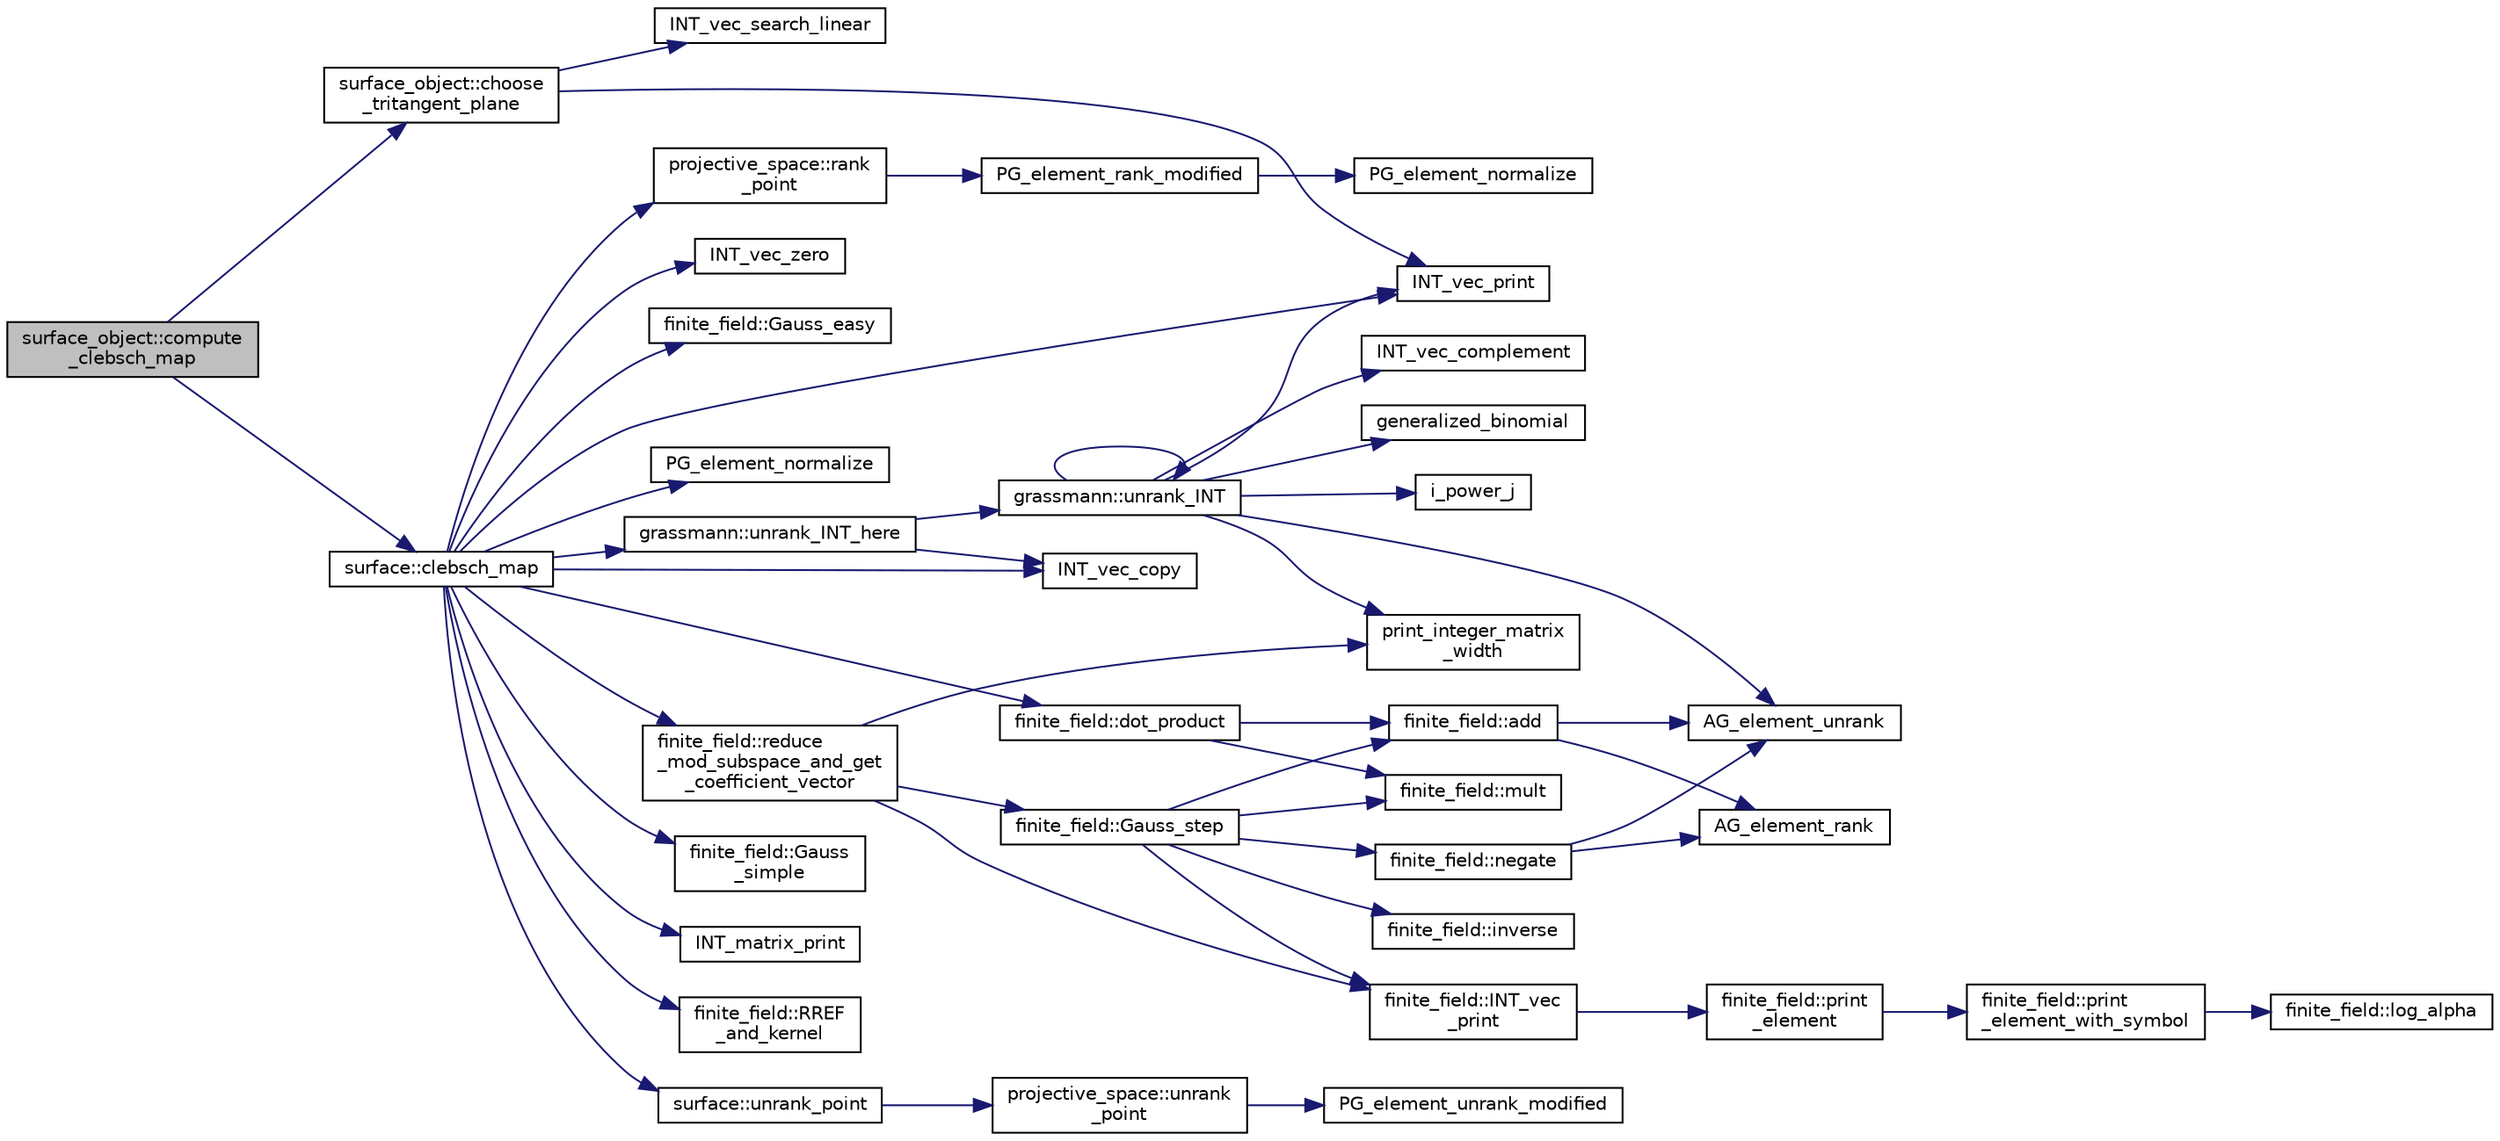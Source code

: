 digraph "surface_object::compute_clebsch_map"
{
  edge [fontname="Helvetica",fontsize="10",labelfontname="Helvetica",labelfontsize="10"];
  node [fontname="Helvetica",fontsize="10",shape=record];
  rankdir="LR";
  Node140 [label="surface_object::compute\l_clebsch_map",height=0.2,width=0.4,color="black", fillcolor="grey75", style="filled", fontcolor="black"];
  Node140 -> Node141 [color="midnightblue",fontsize="10",style="solid",fontname="Helvetica"];
  Node141 [label="surface_object::choose\l_tritangent_plane",height=0.2,width=0.4,color="black", fillcolor="white", style="filled",URL="$df/df8/classsurface__object.html#ab2ef53e96689bef3c028b381ef8d62e8"];
  Node141 -> Node142 [color="midnightblue",fontsize="10",style="solid",fontname="Helvetica"];
  Node142 [label="INT_vec_print",height=0.2,width=0.4,color="black", fillcolor="white", style="filled",URL="$df/dbf/sajeeb_8_c.html#a79a5901af0b47dd0d694109543c027fe"];
  Node141 -> Node143 [color="midnightblue",fontsize="10",style="solid",fontname="Helvetica"];
  Node143 [label="INT_vec_search_linear",height=0.2,width=0.4,color="black", fillcolor="white", style="filled",URL="$d5/de2/foundations_2data__structures_2data__structures_8h.html#ad0aa35e081da3ba3cc8841bf086ba9aa"];
  Node140 -> Node144 [color="midnightblue",fontsize="10",style="solid",fontname="Helvetica"];
  Node144 [label="surface::clebsch_map",height=0.2,width=0.4,color="black", fillcolor="white", style="filled",URL="$d5/d88/classsurface.html#ab69c3741436f4346b54e86e5d65118ca"];
  Node144 -> Node145 [color="midnightblue",fontsize="10",style="solid",fontname="Helvetica"];
  Node145 [label="grassmann::unrank_INT_here",height=0.2,width=0.4,color="black", fillcolor="white", style="filled",URL="$df/d02/classgrassmann.html#aa51bb30ed0feb7ad87d500b76e0b3cbe"];
  Node145 -> Node146 [color="midnightblue",fontsize="10",style="solid",fontname="Helvetica"];
  Node146 [label="grassmann::unrank_INT",height=0.2,width=0.4,color="black", fillcolor="white", style="filled",URL="$df/d02/classgrassmann.html#a32079405b95a6da2ba1420567d762d64"];
  Node146 -> Node147 [color="midnightblue",fontsize="10",style="solid",fontname="Helvetica"];
  Node147 [label="generalized_binomial",height=0.2,width=0.4,color="black", fillcolor="white", style="filled",URL="$d2/d7c/combinatorics_8_c.html#a24762dc22e45175d18ec1ec1d2556ae8"];
  Node146 -> Node148 [color="midnightblue",fontsize="10",style="solid",fontname="Helvetica"];
  Node148 [label="i_power_j",height=0.2,width=0.4,color="black", fillcolor="white", style="filled",URL="$de/dc5/algebra__and__number__theory_8h.html#a39b321523e8957d701618bb5cac542b5"];
  Node146 -> Node149 [color="midnightblue",fontsize="10",style="solid",fontname="Helvetica"];
  Node149 [label="AG_element_unrank",height=0.2,width=0.4,color="black", fillcolor="white", style="filled",URL="$d4/d67/geometry_8h.html#a4a33b86c87b2879b97cfa1327abe2885"];
  Node146 -> Node142 [color="midnightblue",fontsize="10",style="solid",fontname="Helvetica"];
  Node146 -> Node146 [color="midnightblue",fontsize="10",style="solid",fontname="Helvetica"];
  Node146 -> Node150 [color="midnightblue",fontsize="10",style="solid",fontname="Helvetica"];
  Node150 [label="INT_vec_complement",height=0.2,width=0.4,color="black", fillcolor="white", style="filled",URL="$d5/db4/io__and__os_8h.html#a2a0a724647575fcd3090c763985eb81a"];
  Node146 -> Node151 [color="midnightblue",fontsize="10",style="solid",fontname="Helvetica"];
  Node151 [label="print_integer_matrix\l_width",height=0.2,width=0.4,color="black", fillcolor="white", style="filled",URL="$d5/db4/io__and__os_8h.html#aa78f3e73fc2179251bd15adbcc31573f"];
  Node145 -> Node152 [color="midnightblue",fontsize="10",style="solid",fontname="Helvetica"];
  Node152 [label="INT_vec_copy",height=0.2,width=0.4,color="black", fillcolor="white", style="filled",URL="$df/dbf/sajeeb_8_c.html#ac2d875e27e009af6ec04d17254d11075"];
  Node144 -> Node153 [color="midnightblue",fontsize="10",style="solid",fontname="Helvetica"];
  Node153 [label="finite_field::Gauss\l_simple",height=0.2,width=0.4,color="black", fillcolor="white", style="filled",URL="$df/d5a/classfinite__field.html#aba4950590e24a1ce323f292cf47b3307"];
  Node144 -> Node154 [color="midnightblue",fontsize="10",style="solid",fontname="Helvetica"];
  Node154 [label="INT_matrix_print",height=0.2,width=0.4,color="black", fillcolor="white", style="filled",URL="$d5/db4/io__and__os_8h.html#afd4180a24bef3a2b584668a4eaf607ff"];
  Node144 -> Node155 [color="midnightblue",fontsize="10",style="solid",fontname="Helvetica"];
  Node155 [label="finite_field::RREF\l_and_kernel",height=0.2,width=0.4,color="black", fillcolor="white", style="filled",URL="$df/d5a/classfinite__field.html#afdf51a97d36ccddcf8f9f969c3a10ed8"];
  Node144 -> Node142 [color="midnightblue",fontsize="10",style="solid",fontname="Helvetica"];
  Node144 -> Node156 [color="midnightblue",fontsize="10",style="solid",fontname="Helvetica"];
  Node156 [label="finite_field::dot_product",height=0.2,width=0.4,color="black", fillcolor="white", style="filled",URL="$df/d5a/classfinite__field.html#aeb74732fc0776cb87ec8419e5ea7ad97"];
  Node156 -> Node157 [color="midnightblue",fontsize="10",style="solid",fontname="Helvetica"];
  Node157 [label="finite_field::mult",height=0.2,width=0.4,color="black", fillcolor="white", style="filled",URL="$df/d5a/classfinite__field.html#a24fb5917aa6d4d656fd855b7f44a13b0"];
  Node156 -> Node158 [color="midnightblue",fontsize="10",style="solid",fontname="Helvetica"];
  Node158 [label="finite_field::add",height=0.2,width=0.4,color="black", fillcolor="white", style="filled",URL="$df/d5a/classfinite__field.html#a8f12328a27500f3c7be0c849ebbc9d14"];
  Node158 -> Node149 [color="midnightblue",fontsize="10",style="solid",fontname="Helvetica"];
  Node158 -> Node159 [color="midnightblue",fontsize="10",style="solid",fontname="Helvetica"];
  Node159 [label="AG_element_rank",height=0.2,width=0.4,color="black", fillcolor="white", style="filled",URL="$d4/d67/geometry_8h.html#ab2ac908d07dd8038fd996e26bdc75c17"];
  Node144 -> Node160 [color="midnightblue",fontsize="10",style="solid",fontname="Helvetica"];
  Node160 [label="surface::unrank_point",height=0.2,width=0.4,color="black", fillcolor="white", style="filled",URL="$d5/d88/classsurface.html#a69c1875a5c1c69b9ad81a277dd99a0b3"];
  Node160 -> Node161 [color="midnightblue",fontsize="10",style="solid",fontname="Helvetica"];
  Node161 [label="projective_space::unrank\l_point",height=0.2,width=0.4,color="black", fillcolor="white", style="filled",URL="$d2/d17/classprojective__space.html#a3cb7917af4c5f1590b660d4bf907e0fa"];
  Node161 -> Node162 [color="midnightblue",fontsize="10",style="solid",fontname="Helvetica"];
  Node162 [label="PG_element_unrank_modified",height=0.2,width=0.4,color="black", fillcolor="white", style="filled",URL="$d4/d67/geometry_8h.html#a83ae9b605d496f6a90345303f6efae64"];
  Node144 -> Node163 [color="midnightblue",fontsize="10",style="solid",fontname="Helvetica"];
  Node163 [label="INT_vec_zero",height=0.2,width=0.4,color="black", fillcolor="white", style="filled",URL="$df/dbf/sajeeb_8_c.html#aa8c9c7977203577026080f546fe4980f"];
  Node144 -> Node152 [color="midnightblue",fontsize="10",style="solid",fontname="Helvetica"];
  Node144 -> Node164 [color="midnightblue",fontsize="10",style="solid",fontname="Helvetica"];
  Node164 [label="finite_field::Gauss_easy",height=0.2,width=0.4,color="black", fillcolor="white", style="filled",URL="$df/d5a/classfinite__field.html#a32761bf6c4a41f24b7193352127db8e7"];
  Node144 -> Node165 [color="midnightblue",fontsize="10",style="solid",fontname="Helvetica"];
  Node165 [label="PG_element_normalize",height=0.2,width=0.4,color="black", fillcolor="white", style="filled",URL="$d4/d67/geometry_8h.html#a5a4c3c1158bad6bab0d786c616bd0996"];
  Node144 -> Node166 [color="midnightblue",fontsize="10",style="solid",fontname="Helvetica"];
  Node166 [label="finite_field::reduce\l_mod_subspace_and_get\l_coefficient_vector",height=0.2,width=0.4,color="black", fillcolor="white", style="filled",URL="$df/d5a/classfinite__field.html#a544f968b15eb1f702097f41e01db256a"];
  Node166 -> Node167 [color="midnightblue",fontsize="10",style="solid",fontname="Helvetica"];
  Node167 [label="finite_field::INT_vec\l_print",height=0.2,width=0.4,color="black", fillcolor="white", style="filled",URL="$df/d5a/classfinite__field.html#a9c33a61dedc197e37b014b6f8dc07f06"];
  Node167 -> Node168 [color="midnightblue",fontsize="10",style="solid",fontname="Helvetica"];
  Node168 [label="finite_field::print\l_element",height=0.2,width=0.4,color="black", fillcolor="white", style="filled",URL="$df/d5a/classfinite__field.html#ab7d1f59c043d7696b8b47c92d0fedad5"];
  Node168 -> Node169 [color="midnightblue",fontsize="10",style="solid",fontname="Helvetica"];
  Node169 [label="finite_field::print\l_element_with_symbol",height=0.2,width=0.4,color="black", fillcolor="white", style="filled",URL="$df/d5a/classfinite__field.html#aa0180c961aa4a0a8934cb4dc82e38a4d"];
  Node169 -> Node170 [color="midnightblue",fontsize="10",style="solid",fontname="Helvetica"];
  Node170 [label="finite_field::log_alpha",height=0.2,width=0.4,color="black", fillcolor="white", style="filled",URL="$df/d5a/classfinite__field.html#a446a83ae0d281ddf44215626f0097305"];
  Node166 -> Node151 [color="midnightblue",fontsize="10",style="solid",fontname="Helvetica"];
  Node166 -> Node171 [color="midnightblue",fontsize="10",style="solid",fontname="Helvetica"];
  Node171 [label="finite_field::Gauss_step",height=0.2,width=0.4,color="black", fillcolor="white", style="filled",URL="$df/d5a/classfinite__field.html#a888228cd0bdf000bd4d44cf4d1ad62ce"];
  Node171 -> Node167 [color="midnightblue",fontsize="10",style="solid",fontname="Helvetica"];
  Node171 -> Node172 [color="midnightblue",fontsize="10",style="solid",fontname="Helvetica"];
  Node172 [label="finite_field::negate",height=0.2,width=0.4,color="black", fillcolor="white", style="filled",URL="$df/d5a/classfinite__field.html#aa9d798298f25d4a9262b5bc5f1733e31"];
  Node172 -> Node149 [color="midnightblue",fontsize="10",style="solid",fontname="Helvetica"];
  Node172 -> Node159 [color="midnightblue",fontsize="10",style="solid",fontname="Helvetica"];
  Node171 -> Node157 [color="midnightblue",fontsize="10",style="solid",fontname="Helvetica"];
  Node171 -> Node173 [color="midnightblue",fontsize="10",style="solid",fontname="Helvetica"];
  Node173 [label="finite_field::inverse",height=0.2,width=0.4,color="black", fillcolor="white", style="filled",URL="$df/d5a/classfinite__field.html#a69f2a12c01e70b7ce2d115c5221c9cdd"];
  Node171 -> Node158 [color="midnightblue",fontsize="10",style="solid",fontname="Helvetica"];
  Node144 -> Node174 [color="midnightblue",fontsize="10",style="solid",fontname="Helvetica"];
  Node174 [label="projective_space::rank\l_point",height=0.2,width=0.4,color="black", fillcolor="white", style="filled",URL="$d2/d17/classprojective__space.html#ae99e357b4a0ada3d5dcd07e13e65326a"];
  Node174 -> Node175 [color="midnightblue",fontsize="10",style="solid",fontname="Helvetica"];
  Node175 [label="PG_element_rank_modified",height=0.2,width=0.4,color="black", fillcolor="white", style="filled",URL="$d4/d67/geometry_8h.html#a9cd1a8bf5b88a038e33862f6c2c3dd36"];
  Node175 -> Node176 [color="midnightblue",fontsize="10",style="solid",fontname="Helvetica"];
  Node176 [label="PG_element_normalize",height=0.2,width=0.4,color="black", fillcolor="white", style="filled",URL="$df/de4/projective_8_c.html#a5a4c3c1158bad6bab0d786c616bd0996"];
}

